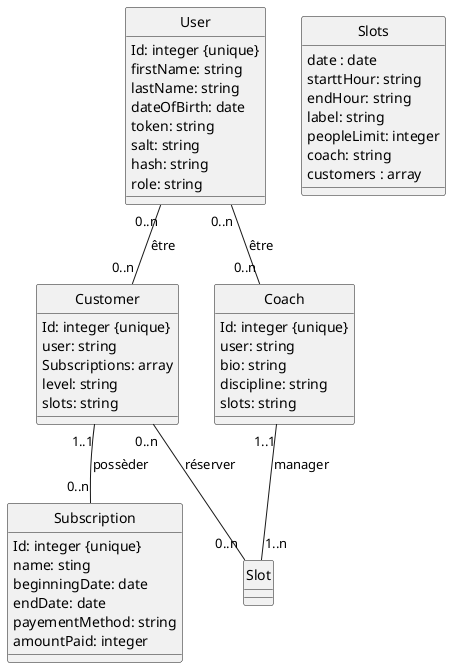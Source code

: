 @startuml
hide circle

class User {
    Id: integer {unique}
    firstName: string 
    lastName: string 
    dateOfBirth: date 
    token: string 
    salt: string 
    hash: string 
    role: string
}

class Customer {
    Id: integer {unique}
    user: string
    Subscriptions: array
    level: string
    slots: string
}

class Coach {
    Id: integer {unique}
    user: string 
    bio: string
    discipline: string
    slots: string
}

class Subscription {
    Id: integer {unique}
    name: sting
    beginningDate: date
    endDate: date
    payementMethod: string
    amountPaid: integer
}


class Slots {
    date : date
    starttHour: string
    endHour: string
    label: string
    peopleLimit: integer
    coach: string
    customers : array

}

User "0..n" -- "0..n" Customer : être
User "0..n" -- "0..n" Coach : être
Customer "1..1"--"0..n" Subscription :  possèder
Customer "0..n"--"0..n" Slot : réserver
Coach "1..1"--"1..n" Slot : manager
@enduml